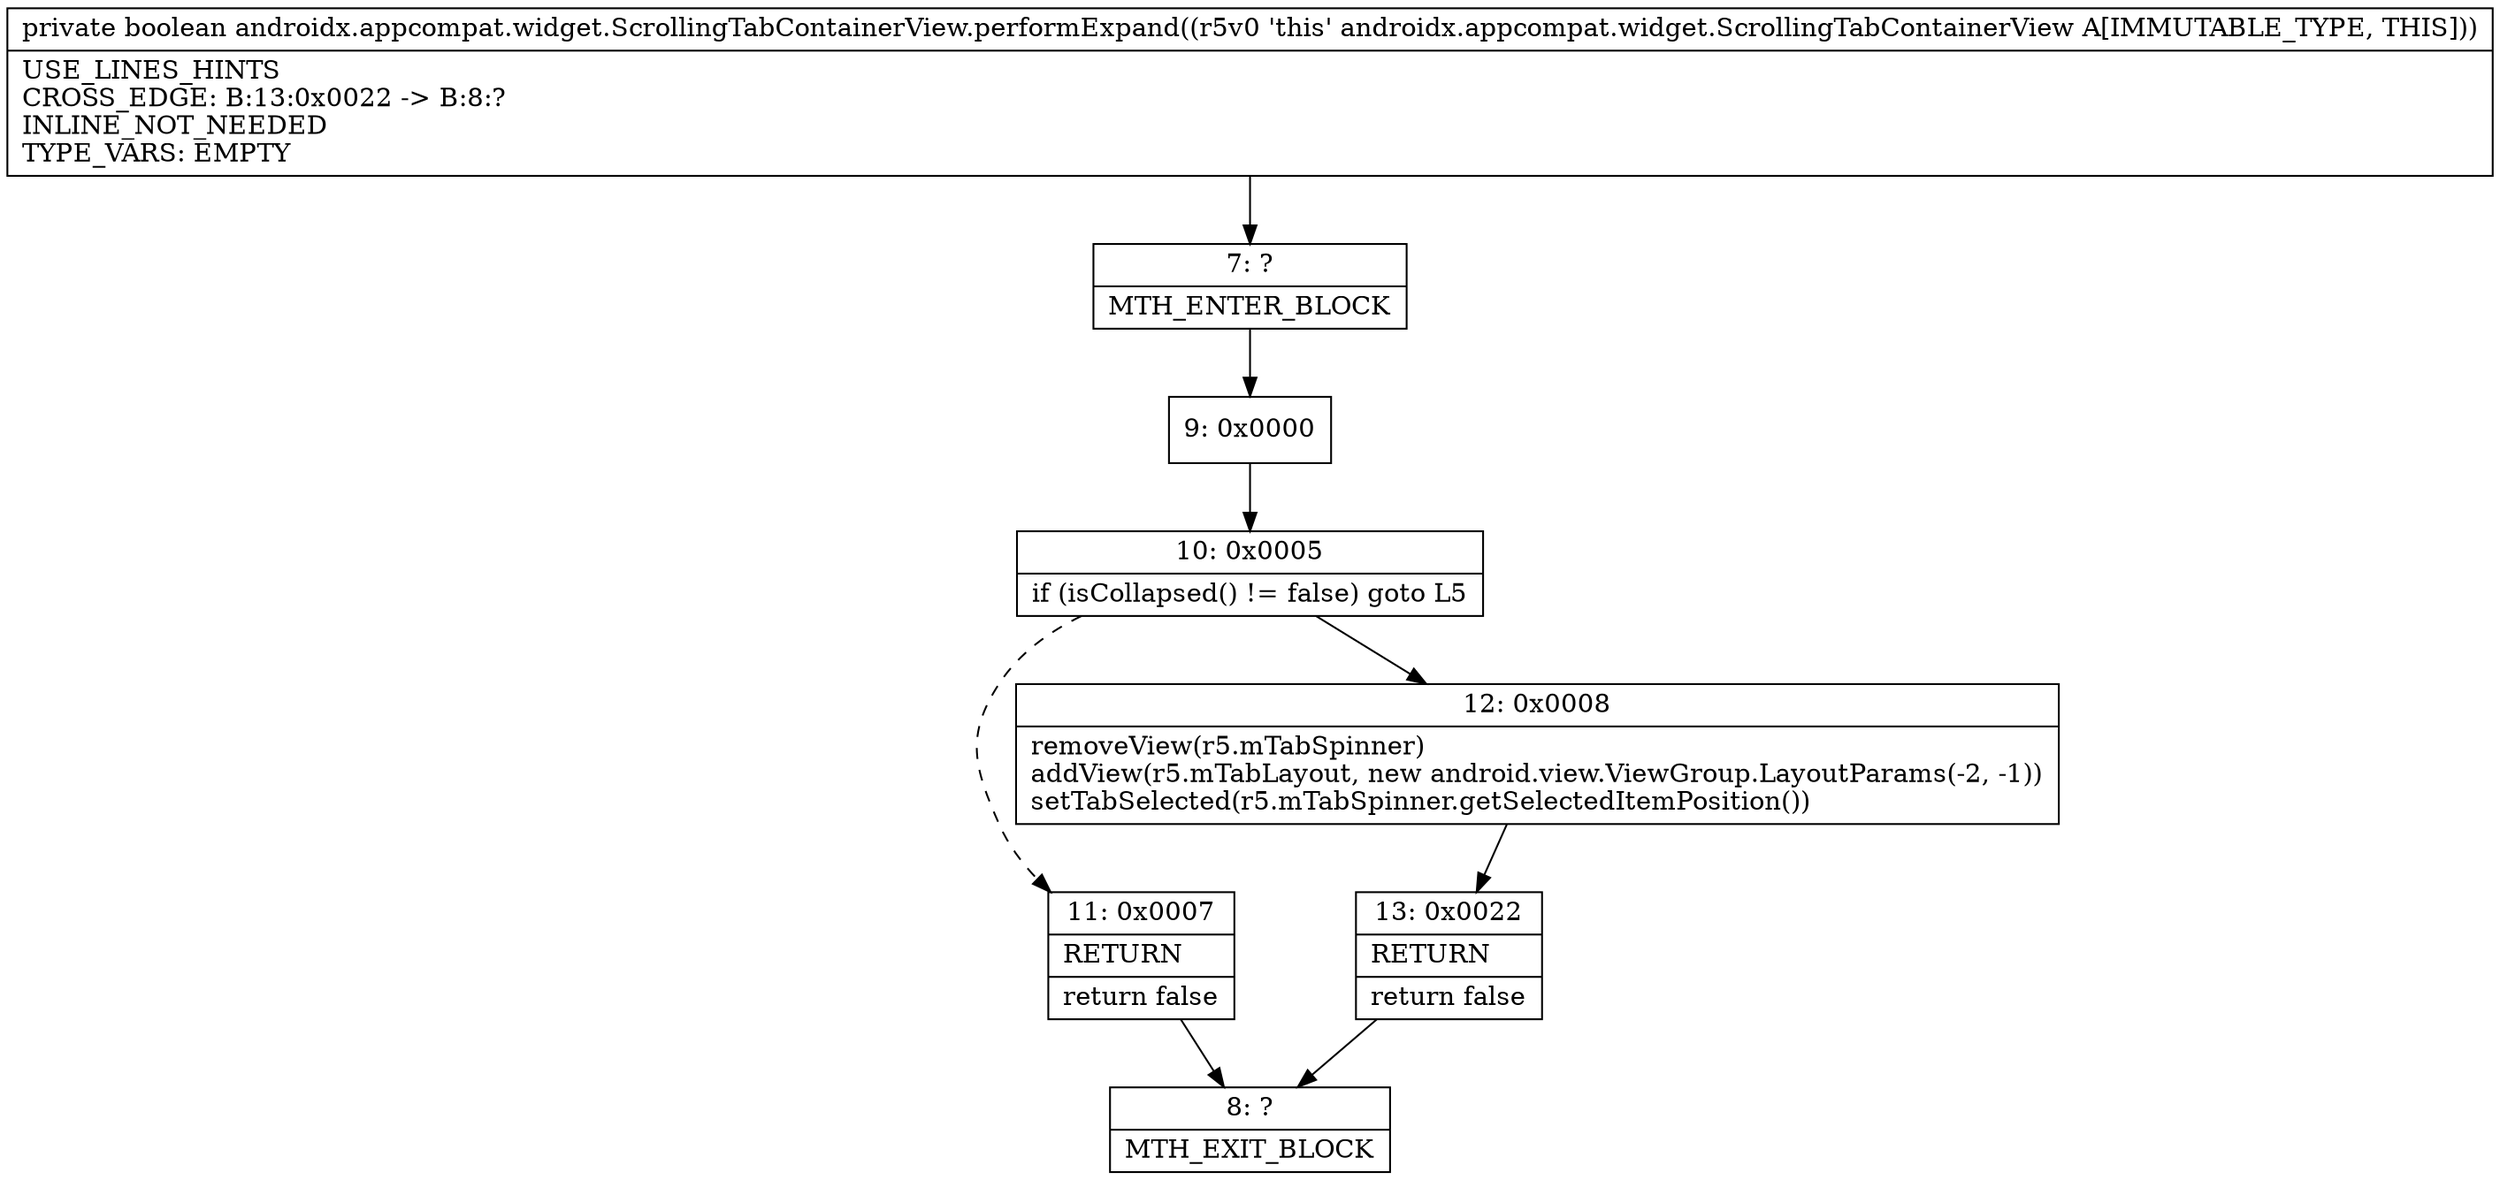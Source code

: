digraph "CFG forandroidx.appcompat.widget.ScrollingTabContainerView.performExpand()Z" {
Node_7 [shape=record,label="{7\:\ ?|MTH_ENTER_BLOCK\l}"];
Node_9 [shape=record,label="{9\:\ 0x0000}"];
Node_10 [shape=record,label="{10\:\ 0x0005|if (isCollapsed() != false) goto L5\l}"];
Node_11 [shape=record,label="{11\:\ 0x0007|RETURN\l|return false\l}"];
Node_8 [shape=record,label="{8\:\ ?|MTH_EXIT_BLOCK\l}"];
Node_12 [shape=record,label="{12\:\ 0x0008|removeView(r5.mTabSpinner)\laddView(r5.mTabLayout, new android.view.ViewGroup.LayoutParams(\-2, \-1))\lsetTabSelected(r5.mTabSpinner.getSelectedItemPosition())\l}"];
Node_13 [shape=record,label="{13\:\ 0x0022|RETURN\l|return false\l}"];
MethodNode[shape=record,label="{private boolean androidx.appcompat.widget.ScrollingTabContainerView.performExpand((r5v0 'this' androidx.appcompat.widget.ScrollingTabContainerView A[IMMUTABLE_TYPE, THIS]))  | USE_LINES_HINTS\lCROSS_EDGE: B:13:0x0022 \-\> B:8:?\lINLINE_NOT_NEEDED\lTYPE_VARS: EMPTY\l}"];
MethodNode -> Node_7;Node_7 -> Node_9;
Node_9 -> Node_10;
Node_10 -> Node_11[style=dashed];
Node_10 -> Node_12;
Node_11 -> Node_8;
Node_12 -> Node_13;
Node_13 -> Node_8;
}


